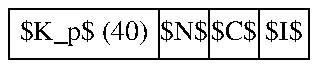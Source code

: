 .PS

boxht = 0.25;

define l_box { box width boxht $1 }
define b_box { box width 3*boxht $1 }

Form1: [
  b_box("$K_p$ (40)");
  l_box("$N$");
  l_box("$C$");
  l_box("$I$");
]

.PE
